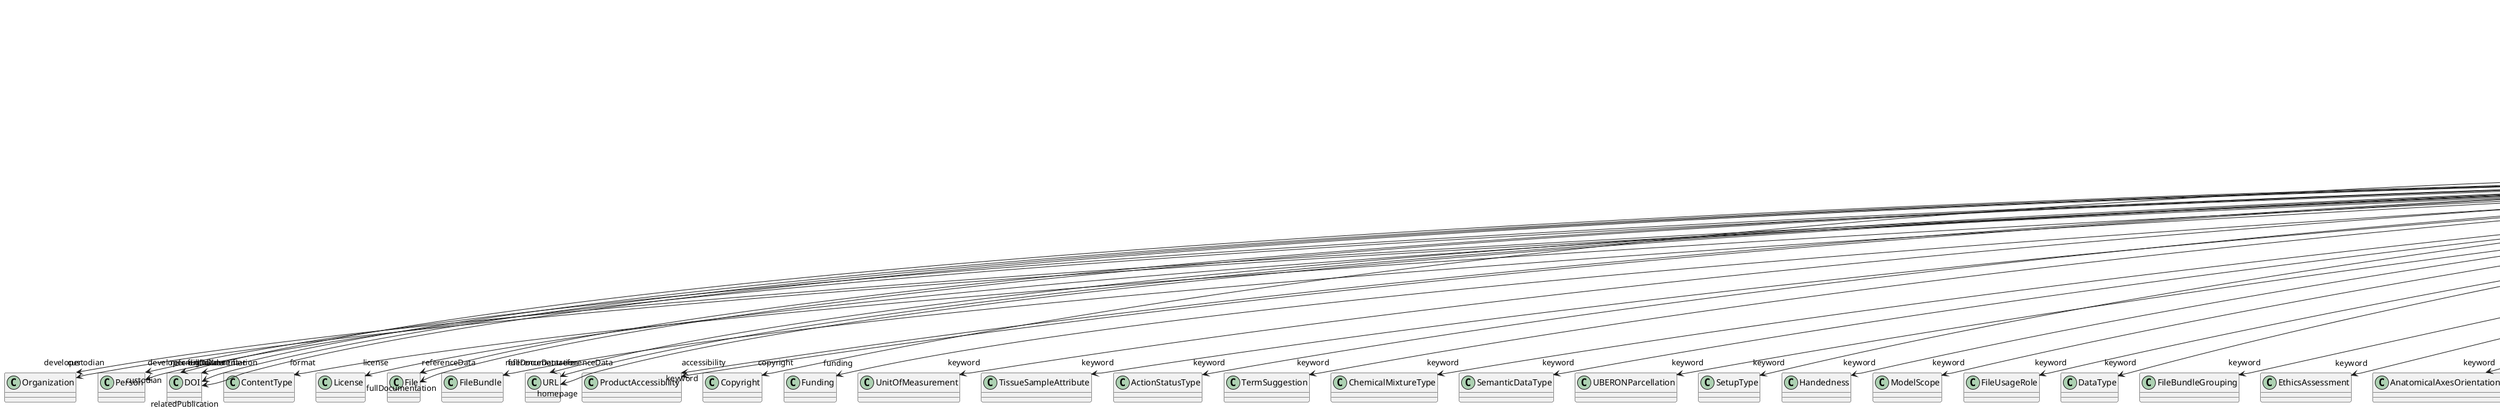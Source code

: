 @startuml
class ValidationTestVersion {
+developer
+digitalIdentifier
+format
+isAlternativeVersionOf
+isNewVersionOf
+license
+referenceData
+entryPoint
+accessibility
+copyright
+custodian
+description
+fullDocumentation
+fullName
+funding
+homepage
+howToCite
+keyword
+otherContribution
+relatedPublication
+releaseDate
+repository
+shortName
+supportChannel
+versionIdentifier
+versionInnovation

}
ValidationTestVersion -d-> "developer" Organization
ValidationTestVersion -d-> "developer" Person
ValidationTestVersion -d-> "digitalIdentifier" DOI
ValidationTestVersion -d-> "format" ContentType
ValidationTestVersion -d-> "isAlternativeVersionOf" ValidationTestVersion
ValidationTestVersion -d-> "isNewVersionOf" ValidationTestVersion
ValidationTestVersion -d-> "license" License
ValidationTestVersion -d-> "referenceData" DOI
ValidationTestVersion -d-> "referenceData" File
ValidationTestVersion -d-> "referenceData" FileBundle
ValidationTestVersion -d-> "referenceData" URL
ValidationTestVersion -d-> "accessibility" ProductAccessibility
ValidationTestVersion -d-> "copyright" Copyright
ValidationTestVersion -d-> "custodian" Organization
ValidationTestVersion -d-> "custodian" Person
ValidationTestVersion -d-> "fullDocumentation" DOI
ValidationTestVersion -d-> "fullDocumentation" File
ValidationTestVersion -d-> "fullDocumentation" URL
ValidationTestVersion -d-> "funding" Funding
ValidationTestVersion -d-> "homepage" URL
ValidationTestVersion -d-> "keyword" UnitOfMeasurement
ValidationTestVersion -d-> "keyword" TissueSampleAttribute
ValidationTestVersion -d-> "keyword" ActionStatusType
ValidationTestVersion -d-> "keyword" TermSuggestion
ValidationTestVersion -d-> "keyword" ChemicalMixtureType
ValidationTestVersion -d-> "keyword" SemanticDataType
ValidationTestVersion -d-> "keyword" UBERONParcellation
ValidationTestVersion -d-> "keyword" SetupType
ValidationTestVersion -d-> "keyword" Handedness
ValidationTestVersion -d-> "keyword" ModelScope
ValidationTestVersion -d-> "keyword" FileUsageRole
ValidationTestVersion -d-> "keyword" ProductAccessibility
ValidationTestVersion -d-> "keyword" DataType
ValidationTestVersion -d-> "keyword" FileBundleGrouping
ValidationTestVersion -d-> "keyword" EthicsAssessment
ValidationTestVersion -d-> "keyword" AnatomicalAxesOrientation
ValidationTestVersion -d-> "keyword" SubjectAttribute
ValidationTestVersion -d-> "keyword" OperatingSystem
ValidationTestVersion -d-> "keyword" FileRepositoryType
ValidationTestVersion -d-> "keyword" BiologicalSex
ValidationTestVersion -d-> "keyword" OperatingDevice
ValidationTestVersion -d-> "keyword" Disease
ValidationTestVersion -d-> "keyword" ProgrammingLanguage
ValidationTestVersion -d-> "keyword" BreedingType
ValidationTestVersion -d-> "keyword" ContributionType
ValidationTestVersion -d-> "keyword" SoftwareFeature
ValidationTestVersion -d-> "keyword" MeasuredQuantity
ValidationTestVersion -d-> "keyword" BiologicalOrder
ValidationTestVersion -d-> "keyword" Terminology
ValidationTestVersion -d-> "keyword" Service
ValidationTestVersion -d-> "keyword" TissueSampleType
ValidationTestVersion -d-> "keyword" DifferenceMeasure
ValidationTestVersion -d-> "keyword" CriteriaQualityType
ValidationTestVersion -d-> "keyword" AgeCategory
ValidationTestVersion -d-> "keyword" MolecularEntity
ValidationTestVersion -d-> "keyword" MetaDataModelType
ValidationTestVersion -d-> "keyword" Laterality
ValidationTestVersion -d-> "keyword" StimulationApproach
ValidationTestVersion -d-> "keyword" PatchClampVariation
ValidationTestVersion -d-> "keyword" AnatomicalPlane
ValidationTestVersion -d-> "keyword" ModelAbstractionLevel
ValidationTestVersion -d-> "keyword" TypeOfUncertainty
ValidationTestVersion -d-> "keyword" PreparationType
ValidationTestVersion -d-> "keyword" StimulusType
ValidationTestVersion -d-> "keyword" AnnotationType
ValidationTestVersion -d-> "keyword" QualitativeOverlap
ValidationTestVersion -d-> "keyword" AtlasType
ValidationTestVersion -d-> "keyword" ExperimentalApproach
ValidationTestVersion -d-> "keyword" DiseaseModel
ValidationTestVersion -d-> "keyword" CranialWindowType
ValidationTestVersion -d-> "keyword" Technique
ValidationTestVersion -d-> "keyword" CellCultureType
ValidationTestVersion -d-> "keyword" DeviceType
ValidationTestVersion -d-> "keyword" Species
ValidationTestVersion -d-> "keyword" SoftwareApplicationCategory
ValidationTestVersion -d-> "keyword" Language
ValidationTestVersion -d-> "keyword" GeneticStrainType
ValidationTestVersion -d-> "keyword" CellType
ValidationTestVersion -d-> "keyword" SubcellularEntity
ValidationTestVersion -d-> "keyword" Organ
ValidationTestVersion -d-> "otherContribution" Contribution
ValidationTestVersion -d-> "relatedPublication" DOI
ValidationTestVersion -d-> "relatedPublication" ISBN
ValidationTestVersion -d-> "relatedPublication" HANDLE
ValidationTestVersion -d-> "repository" FileRepository

@enduml